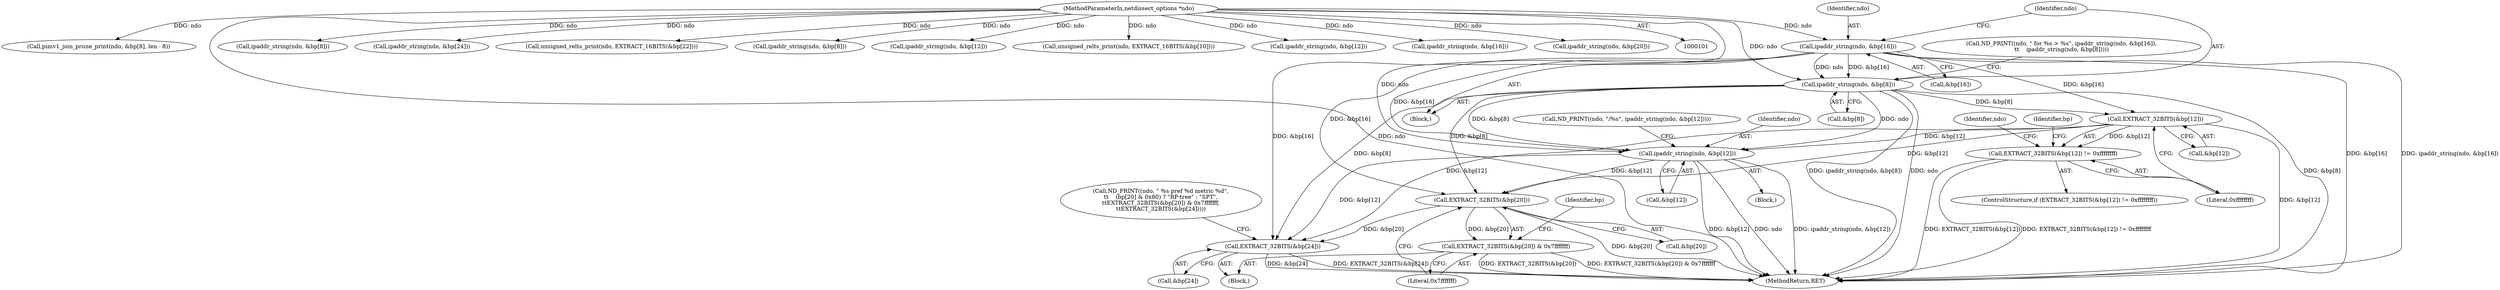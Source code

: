 digraph "0_tcpdump_5dc1860d8267b1e0cb78c9ffa2a40bea2fdb3ddc_2@pointer" {
"1000328" [label="(Call,ipaddr_string(ndo, &bp[8]))"];
"1000322" [label="(Call,ipaddr_string(ndo, &bp[16]))"];
"1000102" [label="(MethodParameterIn,netdissect_options *ndo)"];
"1000336" [label="(Call,EXTRACT_32BITS(&bp[12]))"];
"1000335" [label="(Call,EXTRACT_32BITS(&bp[12]) != 0xffffffff)"];
"1000347" [label="(Call,ipaddr_string(ndo, &bp[12]))"];
"1000374" [label="(Call,EXTRACT_32BITS(&bp[20]))"];
"1000373" [label="(Call,EXTRACT_32BITS(&bp[20]) & 0x7fffffff)"];
"1000380" [label="(Call,EXTRACT_32BITS(&bp[24]))"];
"1000379" [label="(Literal,0x7fffffff)"];
"1000399" [label="(Call,pimv1_join_prune_print(ndo, &bp[8], len - 8))"];
"1000336" [label="(Call,EXTRACT_32BITS(&bp[12]))"];
"1000372" [label="(Block,)"];
"1000438" [label="(MethodReturn,RET)"];
"1000316" [label="(Call,ND_PRINT((ndo, \" for %s > %s\", ipaddr_string(ndo, &bp[16]),\n\t\t    ipaddr_string(ndo, &bp[8]))))"];
"1000380" [label="(Call,EXTRACT_32BITS(&bp[24]))"];
"1000321" [label="(Block,)"];
"1000330" [label="(Call,&bp[8])"];
"1000236" [label="(Call,ipaddr_string(ndo, &bp[8]))"];
"1000216" [label="(Call,ipaddr_string(ndo, &bp[24]))"];
"1000345" [label="(Block,)"];
"1000373" [label="(Call,EXTRACT_32BITS(&bp[20]) & 0x7fffffff)"];
"1000328" [label="(Call,ipaddr_string(ndo, &bp[8]))"];
"1000342" [label="(Call,ND_PRINT((ndo, \"/%s\", ipaddr_string(ndo, &bp[12]))))"];
"1000301" [label="(Call,unsigned_relts_print(ndo, EXTRACT_16BITS(&bp[22])))"];
"1000322" [label="(Call,ipaddr_string(ndo, &bp[16]))"];
"1000323" [label="(Identifier,ndo)"];
"1000355" [label="(Identifier,bp)"];
"1000265" [label="(Call,ipaddr_string(ndo, &bp[8]))"];
"1000284" [label="(Call,ipaddr_string(ndo, &bp[12]))"];
"1000383" [label="(Identifier,bp)"];
"1000324" [label="(Call,&bp[16])"];
"1000348" [label="(Identifier,ndo)"];
"1000186" [label="(Call,unsigned_relts_print(ndo, EXTRACT_16BITS(&bp[10])))"];
"1000374" [label="(Call,EXTRACT_32BITS(&bp[20]))"];
"1000334" [label="(ControlStructure,if (EXTRACT_32BITS(&bp[12]) != 0xffffffff))"];
"1000358" [label="(Call,ND_PRINT((ndo, \" %s pref %d metric %d\",\n\t\t    (bp[20] & 0x80) ? \"RP-tree\" : \"SPT\",\n\t\tEXTRACT_32BITS(&bp[20]) & 0x7fffffff,\n\t\tEXTRACT_32BITS(&bp[24]))))"];
"1000337" [label="(Call,&bp[12])"];
"1000242" [label="(Call,ipaddr_string(ndo, &bp[12]))"];
"1000295" [label="(Call,ipaddr_string(ndo, &bp[16]))"];
"1000335" [label="(Call,EXTRACT_32BITS(&bp[12]) != 0xffffffff)"];
"1000329" [label="(Identifier,ndo)"];
"1000381" [label="(Call,&bp[24])"];
"1000341" [label="(Literal,0xffffffff)"];
"1000375" [label="(Call,&bp[20])"];
"1000347" [label="(Call,ipaddr_string(ndo, &bp[12]))"];
"1000349" [label="(Call,&bp[12])"];
"1000210" [label="(Call,ipaddr_string(ndo, &bp[20]))"];
"1000102" [label="(MethodParameterIn,netdissect_options *ndo)"];
"1000344" [label="(Identifier,ndo)"];
"1000328" -> "1000321"  [label="AST: "];
"1000328" -> "1000330"  [label="CFG: "];
"1000329" -> "1000328"  [label="AST: "];
"1000330" -> "1000328"  [label="AST: "];
"1000316" -> "1000328"  [label="CFG: "];
"1000328" -> "1000438"  [label="DDG: ipaddr_string(ndo, &bp[8])"];
"1000328" -> "1000438"  [label="DDG: ndo"];
"1000328" -> "1000438"  [label="DDG: &bp[8]"];
"1000322" -> "1000328"  [label="DDG: ndo"];
"1000322" -> "1000328"  [label="DDG: &bp[16]"];
"1000102" -> "1000328"  [label="DDG: ndo"];
"1000328" -> "1000336"  [label="DDG: &bp[8]"];
"1000328" -> "1000347"  [label="DDG: ndo"];
"1000328" -> "1000347"  [label="DDG: &bp[8]"];
"1000328" -> "1000374"  [label="DDG: &bp[8]"];
"1000328" -> "1000380"  [label="DDG: &bp[8]"];
"1000322" -> "1000321"  [label="AST: "];
"1000322" -> "1000324"  [label="CFG: "];
"1000323" -> "1000322"  [label="AST: "];
"1000324" -> "1000322"  [label="AST: "];
"1000329" -> "1000322"  [label="CFG: "];
"1000322" -> "1000438"  [label="DDG: &bp[16]"];
"1000322" -> "1000438"  [label="DDG: ipaddr_string(ndo, &bp[16])"];
"1000102" -> "1000322"  [label="DDG: ndo"];
"1000322" -> "1000336"  [label="DDG: &bp[16]"];
"1000322" -> "1000347"  [label="DDG: &bp[16]"];
"1000322" -> "1000374"  [label="DDG: &bp[16]"];
"1000322" -> "1000380"  [label="DDG: &bp[16]"];
"1000102" -> "1000101"  [label="AST: "];
"1000102" -> "1000438"  [label="DDG: ndo"];
"1000102" -> "1000186"  [label="DDG: ndo"];
"1000102" -> "1000210"  [label="DDG: ndo"];
"1000102" -> "1000216"  [label="DDG: ndo"];
"1000102" -> "1000236"  [label="DDG: ndo"];
"1000102" -> "1000242"  [label="DDG: ndo"];
"1000102" -> "1000265"  [label="DDG: ndo"];
"1000102" -> "1000284"  [label="DDG: ndo"];
"1000102" -> "1000295"  [label="DDG: ndo"];
"1000102" -> "1000301"  [label="DDG: ndo"];
"1000102" -> "1000347"  [label="DDG: ndo"];
"1000102" -> "1000399"  [label="DDG: ndo"];
"1000336" -> "1000335"  [label="AST: "];
"1000336" -> "1000337"  [label="CFG: "];
"1000337" -> "1000336"  [label="AST: "];
"1000341" -> "1000336"  [label="CFG: "];
"1000336" -> "1000438"  [label="DDG: &bp[12]"];
"1000336" -> "1000335"  [label="DDG: &bp[12]"];
"1000336" -> "1000347"  [label="DDG: &bp[12]"];
"1000336" -> "1000374"  [label="DDG: &bp[12]"];
"1000336" -> "1000380"  [label="DDG: &bp[12]"];
"1000335" -> "1000334"  [label="AST: "];
"1000335" -> "1000341"  [label="CFG: "];
"1000341" -> "1000335"  [label="AST: "];
"1000344" -> "1000335"  [label="CFG: "];
"1000355" -> "1000335"  [label="CFG: "];
"1000335" -> "1000438"  [label="DDG: EXTRACT_32BITS(&bp[12])"];
"1000335" -> "1000438"  [label="DDG: EXTRACT_32BITS(&bp[12]) != 0xffffffff"];
"1000347" -> "1000345"  [label="AST: "];
"1000347" -> "1000349"  [label="CFG: "];
"1000348" -> "1000347"  [label="AST: "];
"1000349" -> "1000347"  [label="AST: "];
"1000342" -> "1000347"  [label="CFG: "];
"1000347" -> "1000438"  [label="DDG: &bp[12]"];
"1000347" -> "1000438"  [label="DDG: ndo"];
"1000347" -> "1000438"  [label="DDG: ipaddr_string(ndo, &bp[12])"];
"1000347" -> "1000374"  [label="DDG: &bp[12]"];
"1000347" -> "1000380"  [label="DDG: &bp[12]"];
"1000374" -> "1000373"  [label="AST: "];
"1000374" -> "1000375"  [label="CFG: "];
"1000375" -> "1000374"  [label="AST: "];
"1000379" -> "1000374"  [label="CFG: "];
"1000374" -> "1000438"  [label="DDG: &bp[20]"];
"1000374" -> "1000373"  [label="DDG: &bp[20]"];
"1000374" -> "1000380"  [label="DDG: &bp[20]"];
"1000373" -> "1000372"  [label="AST: "];
"1000373" -> "1000379"  [label="CFG: "];
"1000379" -> "1000373"  [label="AST: "];
"1000383" -> "1000373"  [label="CFG: "];
"1000373" -> "1000438"  [label="DDG: EXTRACT_32BITS(&bp[20]) & 0x7fffffff"];
"1000373" -> "1000438"  [label="DDG: EXTRACT_32BITS(&bp[20])"];
"1000380" -> "1000372"  [label="AST: "];
"1000380" -> "1000381"  [label="CFG: "];
"1000381" -> "1000380"  [label="AST: "];
"1000358" -> "1000380"  [label="CFG: "];
"1000380" -> "1000438"  [label="DDG: EXTRACT_32BITS(&bp[24])"];
"1000380" -> "1000438"  [label="DDG: &bp[24]"];
}
